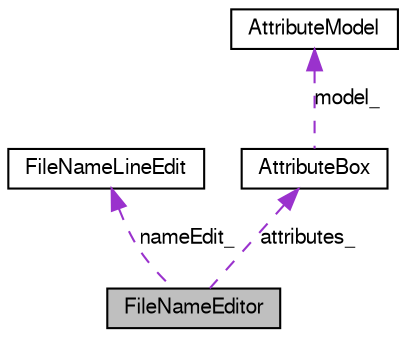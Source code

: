 digraph G
{
  bgcolor="transparent";
  edge [fontname="FreeSans",fontsize=10,labelfontname="FreeSans",labelfontsize=10];
  node [fontname="FreeSans",fontsize=10,shape=record];
  Node1 [label="FileNameEditor",height=0.2,width=0.4,color="black", fillcolor="grey75", style="filled" fontcolor="black"];
  Node2 -> Node1 [dir=back,color="darkorchid3",fontsize=10,style="dashed",label="nameEdit_",fontname="FreeSans"];
  Node2 [label="FileNameLineEdit",height=0.2,width=0.4,color="black",URL="$class_file_name_line_edit.html",tooltip="FileNameLineEdit is used to select a file to QString format."];
  Node3 -> Node1 [dir=back,color="darkorchid3",fontsize=10,style="dashed",label="attributes_",fontname="FreeSans"];
  Node3 [label="AttributeBox",height=0.2,width=0.4,color="black",URL="$class_attribute_box.html",tooltip="AttributeBox provides services to manage attributes for IP-Xact."];
  Node4 -> Node3 [dir=back,color="darkorchid3",fontsize=10,style="dashed",label="model_",fontname="FreeSans"];
  Node4 [label="AttributeModel",height=0.2,width=0.4,color="black",URL="$class_attribute_model.html",tooltip="AttributeModel is a model class to display the attributes."];
}
